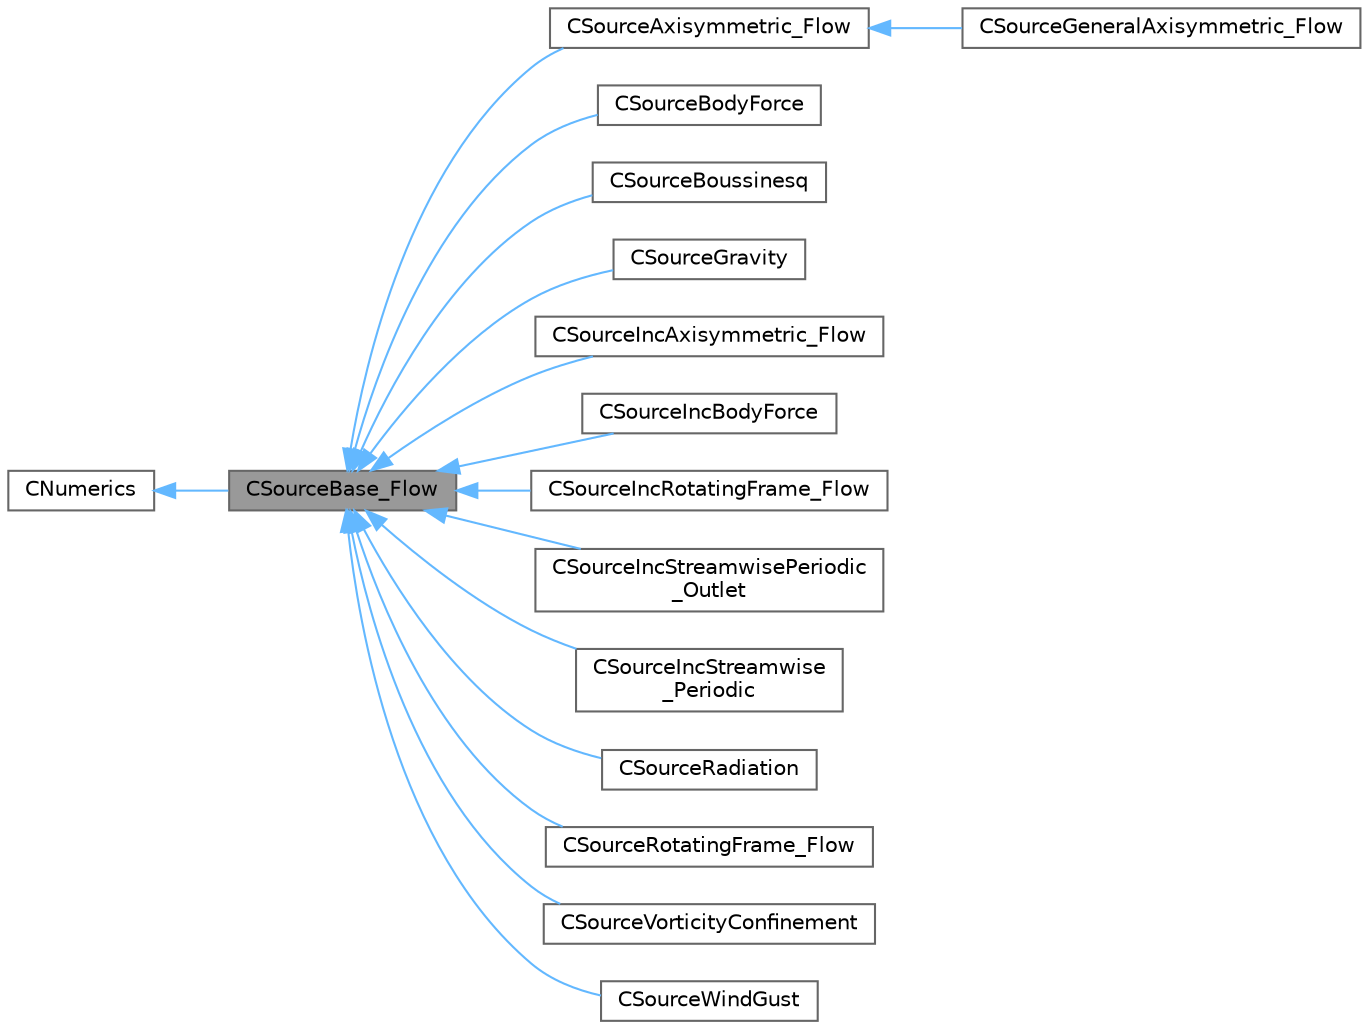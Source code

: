 digraph "CSourceBase_Flow"
{
 // LATEX_PDF_SIZE
  bgcolor="transparent";
  edge [fontname=Helvetica,fontsize=10,labelfontname=Helvetica,labelfontsize=10];
  node [fontname=Helvetica,fontsize=10,shape=box,height=0.2,width=0.4];
  rankdir="LR";
  Node1 [id="Node000001",label="CSourceBase_Flow",height=0.2,width=0.4,color="gray40", fillcolor="grey60", style="filled", fontcolor="black",tooltip="Intermediate source term class to allocate the internally stored residual and Jacobian...."];
  Node2 -> Node1 [id="edge1_Node000001_Node000002",dir="back",color="steelblue1",style="solid",tooltip=" "];
  Node2 [id="Node000002",label="CNumerics",height=0.2,width=0.4,color="gray40", fillcolor="white", style="filled",URL="$classCNumerics.html",tooltip="Class for defining the numerical methods."];
  Node1 -> Node3 [id="edge2_Node000001_Node000003",dir="back",color="steelblue1",style="solid",tooltip=" "];
  Node3 [id="Node000003",label="CSourceAxisymmetric_Flow",height=0.2,width=0.4,color="gray40", fillcolor="white", style="filled",URL="$classCSourceAxisymmetric__Flow.html",tooltip="Class for source term for solving axisymmetric problems."];
  Node3 -> Node4 [id="edge3_Node000003_Node000004",dir="back",color="steelblue1",style="solid",tooltip=" "];
  Node4 [id="Node000004",label="CSourceGeneralAxisymmetric_Flow",height=0.2,width=0.4,color="gray40", fillcolor="white", style="filled",URL="$classCSourceGeneralAxisymmetric__Flow.html",tooltip="Class for source term for solving axisymmetric problems for a general (non ideal) fluid."];
  Node1 -> Node5 [id="edge4_Node000001_Node000005",dir="back",color="steelblue1",style="solid",tooltip=" "];
  Node5 [id="Node000005",label="CSourceBodyForce",height=0.2,width=0.4,color="gray40", fillcolor="white", style="filled",URL="$classCSourceBodyForce.html",tooltip="Class for the source term integration of a body force."];
  Node1 -> Node6 [id="edge5_Node000001_Node000006",dir="back",color="steelblue1",style="solid",tooltip=" "];
  Node6 [id="Node000006",label="CSourceBoussinesq",height=0.2,width=0.4,color="gray40", fillcolor="white", style="filled",URL="$classCSourceBoussinesq.html",tooltip="Class for the source term integration of the Boussinesq approximation for incompressible flow."];
  Node1 -> Node7 [id="edge6_Node000001_Node000007",dir="back",color="steelblue1",style="solid",tooltip=" "];
  Node7 [id="Node000007",label="CSourceGravity",height=0.2,width=0.4,color="gray40", fillcolor="white", style="filled",URL="$classCSourceGravity.html",tooltip="Class for the source term integration of the gravity force."];
  Node1 -> Node8 [id="edge7_Node000001_Node000008",dir="back",color="steelblue1",style="solid",tooltip=" "];
  Node8 [id="Node000008",label="CSourceIncAxisymmetric_Flow",height=0.2,width=0.4,color="gray40", fillcolor="white", style="filled",URL="$classCSourceIncAxisymmetric__Flow.html",tooltip="Class for source term for solving incompressible axisymmetric problems."];
  Node1 -> Node9 [id="edge8_Node000001_Node000009",dir="back",color="steelblue1",style="solid",tooltip=" "];
  Node9 [id="Node000009",label="CSourceIncBodyForce",height=0.2,width=0.4,color="gray40", fillcolor="white", style="filled",URL="$classCSourceIncBodyForce.html",tooltip="Class for the source term integration of a body force in the incompressible solver."];
  Node1 -> Node10 [id="edge9_Node000001_Node000010",dir="back",color="steelblue1",style="solid",tooltip=" "];
  Node10 [id="Node000010",label="CSourceIncRotatingFrame_Flow",height=0.2,width=0.4,color="gray40", fillcolor="white", style="filled",URL="$classCSourceIncRotatingFrame__Flow.html",tooltip="Class for a rotating frame source term."];
  Node1 -> Node11 [id="edge10_Node000001_Node000011",dir="back",color="steelblue1",style="solid",tooltip=" "];
  Node11 [id="Node000011",label="CSourceIncStreamwisePeriodic\l_Outlet",height=0.2,width=0.4,color="gray40", fillcolor="white", style="filled",URL="$classCSourceIncStreamwisePeriodic__Outlet.html",tooltip="Class for the outlet heat sink. Acts like a heatflux boundary on the outlet and not as a volume sourc..."];
  Node1 -> Node12 [id="edge11_Node000001_Node000012",dir="back",color="steelblue1",style="solid",tooltip=" "];
  Node12 [id="Node000012",label="CSourceIncStreamwise\l_Periodic",height=0.2,width=0.4,color="gray40", fillcolor="white", style="filled",URL="$classCSourceIncStreamwise__Periodic.html",tooltip="Class for the source term integration of a streamwise periodic body force in the incompressible solve..."];
  Node1 -> Node13 [id="edge12_Node000001_Node000013",dir="back",color="steelblue1",style="solid",tooltip=" "];
  Node13 [id="Node000013",label="CSourceRadiation",height=0.2,width=0.4,color="gray40", fillcolor="white", style="filled",URL="$classCSourceRadiation.html",tooltip="Class for a source term due to radiation."];
  Node1 -> Node14 [id="edge13_Node000001_Node000014",dir="back",color="steelblue1",style="solid",tooltip=" "];
  Node14 [id="Node000014",label="CSourceRotatingFrame_Flow",height=0.2,width=0.4,color="gray40", fillcolor="white", style="filled",URL="$classCSourceRotatingFrame__Flow.html",tooltip="Class for a rotating frame source term."];
  Node1 -> Node15 [id="edge14_Node000001_Node000015",dir="back",color="steelblue1",style="solid",tooltip=" "];
  Node15 [id="Node000015",label="CSourceVorticityConfinement",height=0.2,width=0.4,color="gray40", fillcolor="white", style="filled",URL="$classCSourceVorticityConfinement.html",tooltip="Class for a source term due to vorticity confinement."];
  Node1 -> Node16 [id="edge15_Node000001_Node000016",dir="back",color="steelblue1",style="solid",tooltip=" "];
  Node16 [id="Node000016",label="CSourceWindGust",height=0.2,width=0.4,color="gray40", fillcolor="white", style="filled",URL="$classCSourceWindGust.html",tooltip="Class for a source term due to a wind gust."];
}
